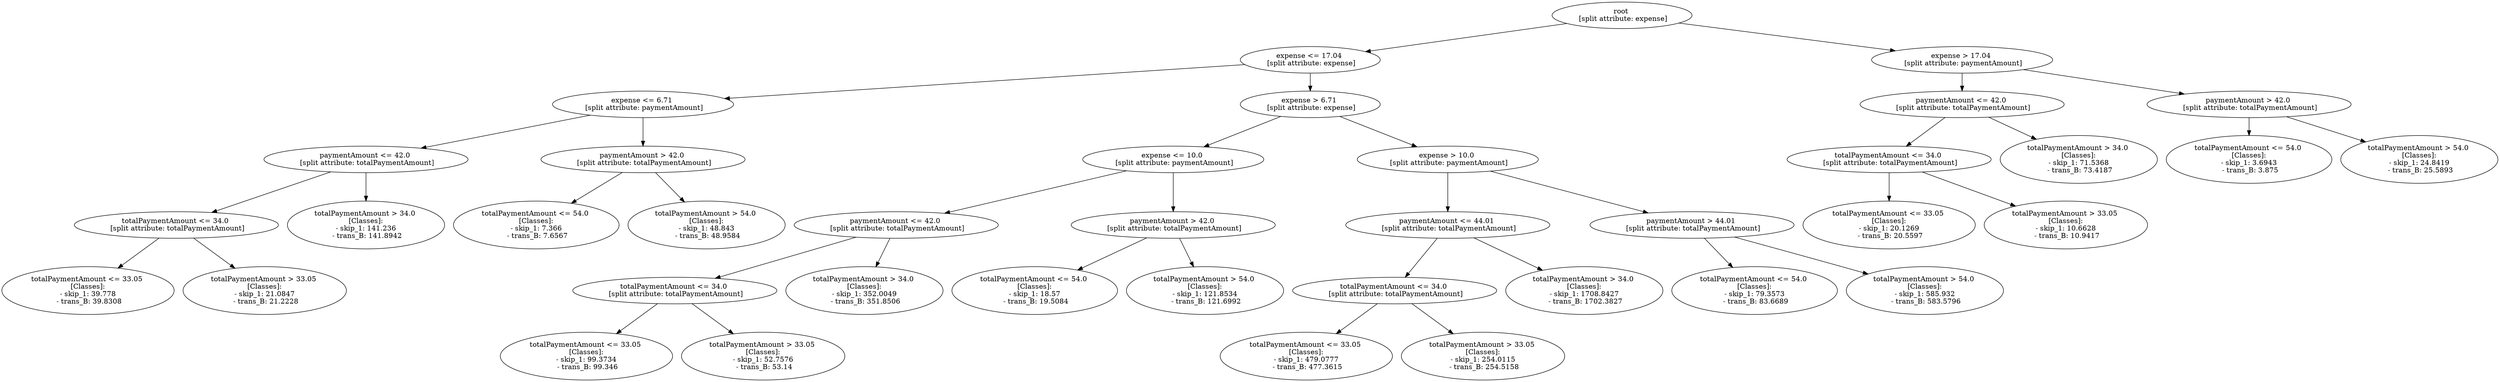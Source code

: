 // Road_Traffic_Fine_Management_Process-p_1-2
digraph "Road_Traffic_Fine_Management_Process-p_1-2" {
	"fab94510-2116-4c09-8fce-fc63248343b3" [label="root 
 [split attribute: expense]"]
	"9dae391e-bbfd-44cc-88a0-3337e13019f9" [label="expense <= 17.04 
 [split attribute: expense]"]
	"fab94510-2116-4c09-8fce-fc63248343b3" -> "9dae391e-bbfd-44cc-88a0-3337e13019f9"
	"4a273ab0-e662-44d9-a338-59383d2820a0" [label="expense <= 6.71 
 [split attribute: paymentAmount]"]
	"9dae391e-bbfd-44cc-88a0-3337e13019f9" -> "4a273ab0-e662-44d9-a338-59383d2820a0"
	"03385ff2-2511-4e6a-9347-b066b11ff04c" [label="paymentAmount <= 42.0 
 [split attribute: totalPaymentAmount]"]
	"4a273ab0-e662-44d9-a338-59383d2820a0" -> "03385ff2-2511-4e6a-9347-b066b11ff04c"
	"a8bd869b-cb21-470b-b3d1-18bb3924b2a1" [label="totalPaymentAmount <= 34.0 
 [split attribute: totalPaymentAmount]"]
	"03385ff2-2511-4e6a-9347-b066b11ff04c" -> "a8bd869b-cb21-470b-b3d1-18bb3924b2a1"
	"64071f94-28de-41b8-98cd-f91a639e2ae6" [label="totalPaymentAmount <= 33.05 
 [Classes]: 
 - skip_1: 39.778 
 - trans_B: 39.8308"]
	"a8bd869b-cb21-470b-b3d1-18bb3924b2a1" -> "64071f94-28de-41b8-98cd-f91a639e2ae6"
	"f282bc1a-e2e8-4eee-ab17-0048a39d2709" [label="totalPaymentAmount > 33.05 
 [Classes]: 
 - skip_1: 21.0847 
 - trans_B: 21.2228"]
	"a8bd869b-cb21-470b-b3d1-18bb3924b2a1" -> "f282bc1a-e2e8-4eee-ab17-0048a39d2709"
	"fa596956-f69c-4513-b906-918a0df175e4" [label="totalPaymentAmount > 34.0 
 [Classes]: 
 - skip_1: 141.236 
 - trans_B: 141.8942"]
	"03385ff2-2511-4e6a-9347-b066b11ff04c" -> "fa596956-f69c-4513-b906-918a0df175e4"
	"ec03d1b5-2f25-4da5-8be9-32bbd751fb2d" [label="paymentAmount > 42.0 
 [split attribute: totalPaymentAmount]"]
	"4a273ab0-e662-44d9-a338-59383d2820a0" -> "ec03d1b5-2f25-4da5-8be9-32bbd751fb2d"
	"acbdf8d1-622f-4ca0-af92-4a2c4195fca8" [label="totalPaymentAmount <= 54.0 
 [Classes]: 
 - skip_1: 7.366 
 - trans_B: 7.6567"]
	"ec03d1b5-2f25-4da5-8be9-32bbd751fb2d" -> "acbdf8d1-622f-4ca0-af92-4a2c4195fca8"
	"c566ab28-9b46-4e67-9566-51e030c9ef16" [label="totalPaymentAmount > 54.0 
 [Classes]: 
 - skip_1: 48.843 
 - trans_B: 48.9584"]
	"ec03d1b5-2f25-4da5-8be9-32bbd751fb2d" -> "c566ab28-9b46-4e67-9566-51e030c9ef16"
	"8682f0a7-b286-4ce4-b868-0f8e0450b29d" [label="expense > 6.71 
 [split attribute: expense]"]
	"9dae391e-bbfd-44cc-88a0-3337e13019f9" -> "8682f0a7-b286-4ce4-b868-0f8e0450b29d"
	"58cd6ed1-da10-47ce-bfe4-0709769a5ba2" [label="expense <= 10.0 
 [split attribute: paymentAmount]"]
	"8682f0a7-b286-4ce4-b868-0f8e0450b29d" -> "58cd6ed1-da10-47ce-bfe4-0709769a5ba2"
	"03099fc9-ad8b-41c6-b197-5c018cb78323" [label="paymentAmount <= 42.0 
 [split attribute: totalPaymentAmount]"]
	"58cd6ed1-da10-47ce-bfe4-0709769a5ba2" -> "03099fc9-ad8b-41c6-b197-5c018cb78323"
	"262d1695-ae85-44af-8504-2a573f4718dd" [label="totalPaymentAmount <= 34.0 
 [split attribute: totalPaymentAmount]"]
	"03099fc9-ad8b-41c6-b197-5c018cb78323" -> "262d1695-ae85-44af-8504-2a573f4718dd"
	"1737bbb1-d35f-4fa1-9895-ec5cfc6b9a5c" [label="totalPaymentAmount <= 33.05 
 [Classes]: 
 - skip_1: 99.3734 
 - trans_B: 99.346"]
	"262d1695-ae85-44af-8504-2a573f4718dd" -> "1737bbb1-d35f-4fa1-9895-ec5cfc6b9a5c"
	"773dc1dd-51be-42f7-8616-b8e4e52aa9f1" [label="totalPaymentAmount > 33.05 
 [Classes]: 
 - skip_1: 52.7576 
 - trans_B: 53.14"]
	"262d1695-ae85-44af-8504-2a573f4718dd" -> "773dc1dd-51be-42f7-8616-b8e4e52aa9f1"
	"55b3e0cf-1108-4c0a-80f8-c4bf557db85f" [label="totalPaymentAmount > 34.0 
 [Classes]: 
 - skip_1: 352.0049 
 - trans_B: 351.8506"]
	"03099fc9-ad8b-41c6-b197-5c018cb78323" -> "55b3e0cf-1108-4c0a-80f8-c4bf557db85f"
	"817d0f85-50d2-47c5-9136-984df0d6740b" [label="paymentAmount > 42.0 
 [split attribute: totalPaymentAmount]"]
	"58cd6ed1-da10-47ce-bfe4-0709769a5ba2" -> "817d0f85-50d2-47c5-9136-984df0d6740b"
	"ec9cd738-e211-481b-8301-9ca22e05d1e7" [label="totalPaymentAmount <= 54.0 
 [Classes]: 
 - skip_1: 18.57 
 - trans_B: 19.5084"]
	"817d0f85-50d2-47c5-9136-984df0d6740b" -> "ec9cd738-e211-481b-8301-9ca22e05d1e7"
	"9e05471a-fbd6-4731-bc94-df5a8c4a2e0b" [label="totalPaymentAmount > 54.0 
 [Classes]: 
 - skip_1: 121.8534 
 - trans_B: 121.6992"]
	"817d0f85-50d2-47c5-9136-984df0d6740b" -> "9e05471a-fbd6-4731-bc94-df5a8c4a2e0b"
	"e23cc7f9-a292-4bb2-9ad5-855a45f6dc2a" [label="expense > 10.0 
 [split attribute: paymentAmount]"]
	"8682f0a7-b286-4ce4-b868-0f8e0450b29d" -> "e23cc7f9-a292-4bb2-9ad5-855a45f6dc2a"
	"6954c3b5-3ca8-4806-a80d-16f3bbd82a19" [label="paymentAmount <= 44.01 
 [split attribute: totalPaymentAmount]"]
	"e23cc7f9-a292-4bb2-9ad5-855a45f6dc2a" -> "6954c3b5-3ca8-4806-a80d-16f3bbd82a19"
	"5974842d-e703-43d4-adad-9a7ba74f8f06" [label="totalPaymentAmount <= 34.0 
 [split attribute: totalPaymentAmount]"]
	"6954c3b5-3ca8-4806-a80d-16f3bbd82a19" -> "5974842d-e703-43d4-adad-9a7ba74f8f06"
	"f74a4862-1d5f-4811-bcdc-7c1cda548e66" [label="totalPaymentAmount <= 33.05 
 [Classes]: 
 - skip_1: 479.0777 
 - trans_B: 477.3615"]
	"5974842d-e703-43d4-adad-9a7ba74f8f06" -> "f74a4862-1d5f-4811-bcdc-7c1cda548e66"
	"28debddd-f0b4-4dbd-b62b-92c2208709f9" [label="totalPaymentAmount > 33.05 
 [Classes]: 
 - skip_1: 254.0115 
 - trans_B: 254.5158"]
	"5974842d-e703-43d4-adad-9a7ba74f8f06" -> "28debddd-f0b4-4dbd-b62b-92c2208709f9"
	"467f108e-2be4-471d-9a75-4517e54b7a20" [label="totalPaymentAmount > 34.0 
 [Classes]: 
 - skip_1: 1708.8427 
 - trans_B: 1702.3827"]
	"6954c3b5-3ca8-4806-a80d-16f3bbd82a19" -> "467f108e-2be4-471d-9a75-4517e54b7a20"
	"c7038d51-f183-424b-90d1-92f9d9b5345b" [label="paymentAmount > 44.01 
 [split attribute: totalPaymentAmount]"]
	"e23cc7f9-a292-4bb2-9ad5-855a45f6dc2a" -> "c7038d51-f183-424b-90d1-92f9d9b5345b"
	"6ded1cf2-a78a-4e19-982c-b75111337fca" [label="totalPaymentAmount <= 54.0 
 [Classes]: 
 - skip_1: 79.3573 
 - trans_B: 83.6689"]
	"c7038d51-f183-424b-90d1-92f9d9b5345b" -> "6ded1cf2-a78a-4e19-982c-b75111337fca"
	"54bbbc5a-4778-499d-a771-10b7662e365e" [label="totalPaymentAmount > 54.0 
 [Classes]: 
 - skip_1: 585.932 
 - trans_B: 583.5796"]
	"c7038d51-f183-424b-90d1-92f9d9b5345b" -> "54bbbc5a-4778-499d-a771-10b7662e365e"
	"89f18069-9de5-4c91-90ed-6cf93f3920a2" [label="expense > 17.04 
 [split attribute: paymentAmount]"]
	"fab94510-2116-4c09-8fce-fc63248343b3" -> "89f18069-9de5-4c91-90ed-6cf93f3920a2"
	"f699ed82-b71a-4341-ab11-01a12595c1bf" [label="paymentAmount <= 42.0 
 [split attribute: totalPaymentAmount]"]
	"89f18069-9de5-4c91-90ed-6cf93f3920a2" -> "f699ed82-b71a-4341-ab11-01a12595c1bf"
	"e1669d47-7130-4006-9ce8-95c3113689d2" [label="totalPaymentAmount <= 34.0 
 [split attribute: totalPaymentAmount]"]
	"f699ed82-b71a-4341-ab11-01a12595c1bf" -> "e1669d47-7130-4006-9ce8-95c3113689d2"
	"1926dfba-051a-4741-a6ff-e458399701d9" [label="totalPaymentAmount <= 33.05 
 [Classes]: 
 - skip_1: 20.1269 
 - trans_B: 20.5597"]
	"e1669d47-7130-4006-9ce8-95c3113689d2" -> "1926dfba-051a-4741-a6ff-e458399701d9"
	"5da72093-1c6c-4364-9d5c-1d887eb44299" [label="totalPaymentAmount > 33.05 
 [Classes]: 
 - skip_1: 10.6628 
 - trans_B: 10.9417"]
	"e1669d47-7130-4006-9ce8-95c3113689d2" -> "5da72093-1c6c-4364-9d5c-1d887eb44299"
	"8da48b9e-6d2f-481e-b2c0-f22f953c5fb2" [label="totalPaymentAmount > 34.0 
 [Classes]: 
 - skip_1: 71.5368 
 - trans_B: 73.4187"]
	"f699ed82-b71a-4341-ab11-01a12595c1bf" -> "8da48b9e-6d2f-481e-b2c0-f22f953c5fb2"
	"41f3a7d7-23f6-4192-b229-7dd48c08b80d" [label="paymentAmount > 42.0 
 [split attribute: totalPaymentAmount]"]
	"89f18069-9de5-4c91-90ed-6cf93f3920a2" -> "41f3a7d7-23f6-4192-b229-7dd48c08b80d"
	"f793a39b-8151-423d-a76f-58c5620c8113" [label="totalPaymentAmount <= 54.0 
 [Classes]: 
 - skip_1: 3.6943 
 - trans_B: 3.875"]
	"41f3a7d7-23f6-4192-b229-7dd48c08b80d" -> "f793a39b-8151-423d-a76f-58c5620c8113"
	"c2a56872-8c99-4128-979b-5914a02885fd" [label="totalPaymentAmount > 54.0 
 [Classes]: 
 - skip_1: 24.8419 
 - trans_B: 25.5893"]
	"41f3a7d7-23f6-4192-b229-7dd48c08b80d" -> "c2a56872-8c99-4128-979b-5914a02885fd"
}
